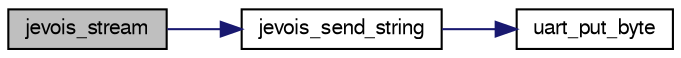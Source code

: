 digraph "jevois_stream"
{
  edge [fontname="FreeSans",fontsize="10",labelfontname="FreeSans",labelfontsize="10"];
  node [fontname="FreeSans",fontsize="10",shape=record];
  rankdir="LR";
  Node1 [label="jevois_stream",height=0.2,width=0.4,color="black", fillcolor="grey75", style="filled", fontcolor="black"];
  Node1 -> Node2 [color="midnightblue",fontsize="10",style="solid",fontname="FreeSans"];
  Node2 [label="jevois_send_string",height=0.2,width=0.4,color="black", fillcolor="white", style="filled",URL="$jevois_8c.html#aa4b38bf843c270c3ef77b789bc08f30c",tooltip="Generic function to send a string command to Jevois. "];
  Node2 -> Node3 [color="midnightblue",fontsize="10",style="solid",fontname="FreeSans"];
  Node3 [label="uart_put_byte",height=0.2,width=0.4,color="black", fillcolor="white", style="filled",URL="$chibios_2mcu__periph_2uart__arch_8c.html#a47d332312effc31e88e688471daf02a5",tooltip="Uart transmit implementation. "];
}
